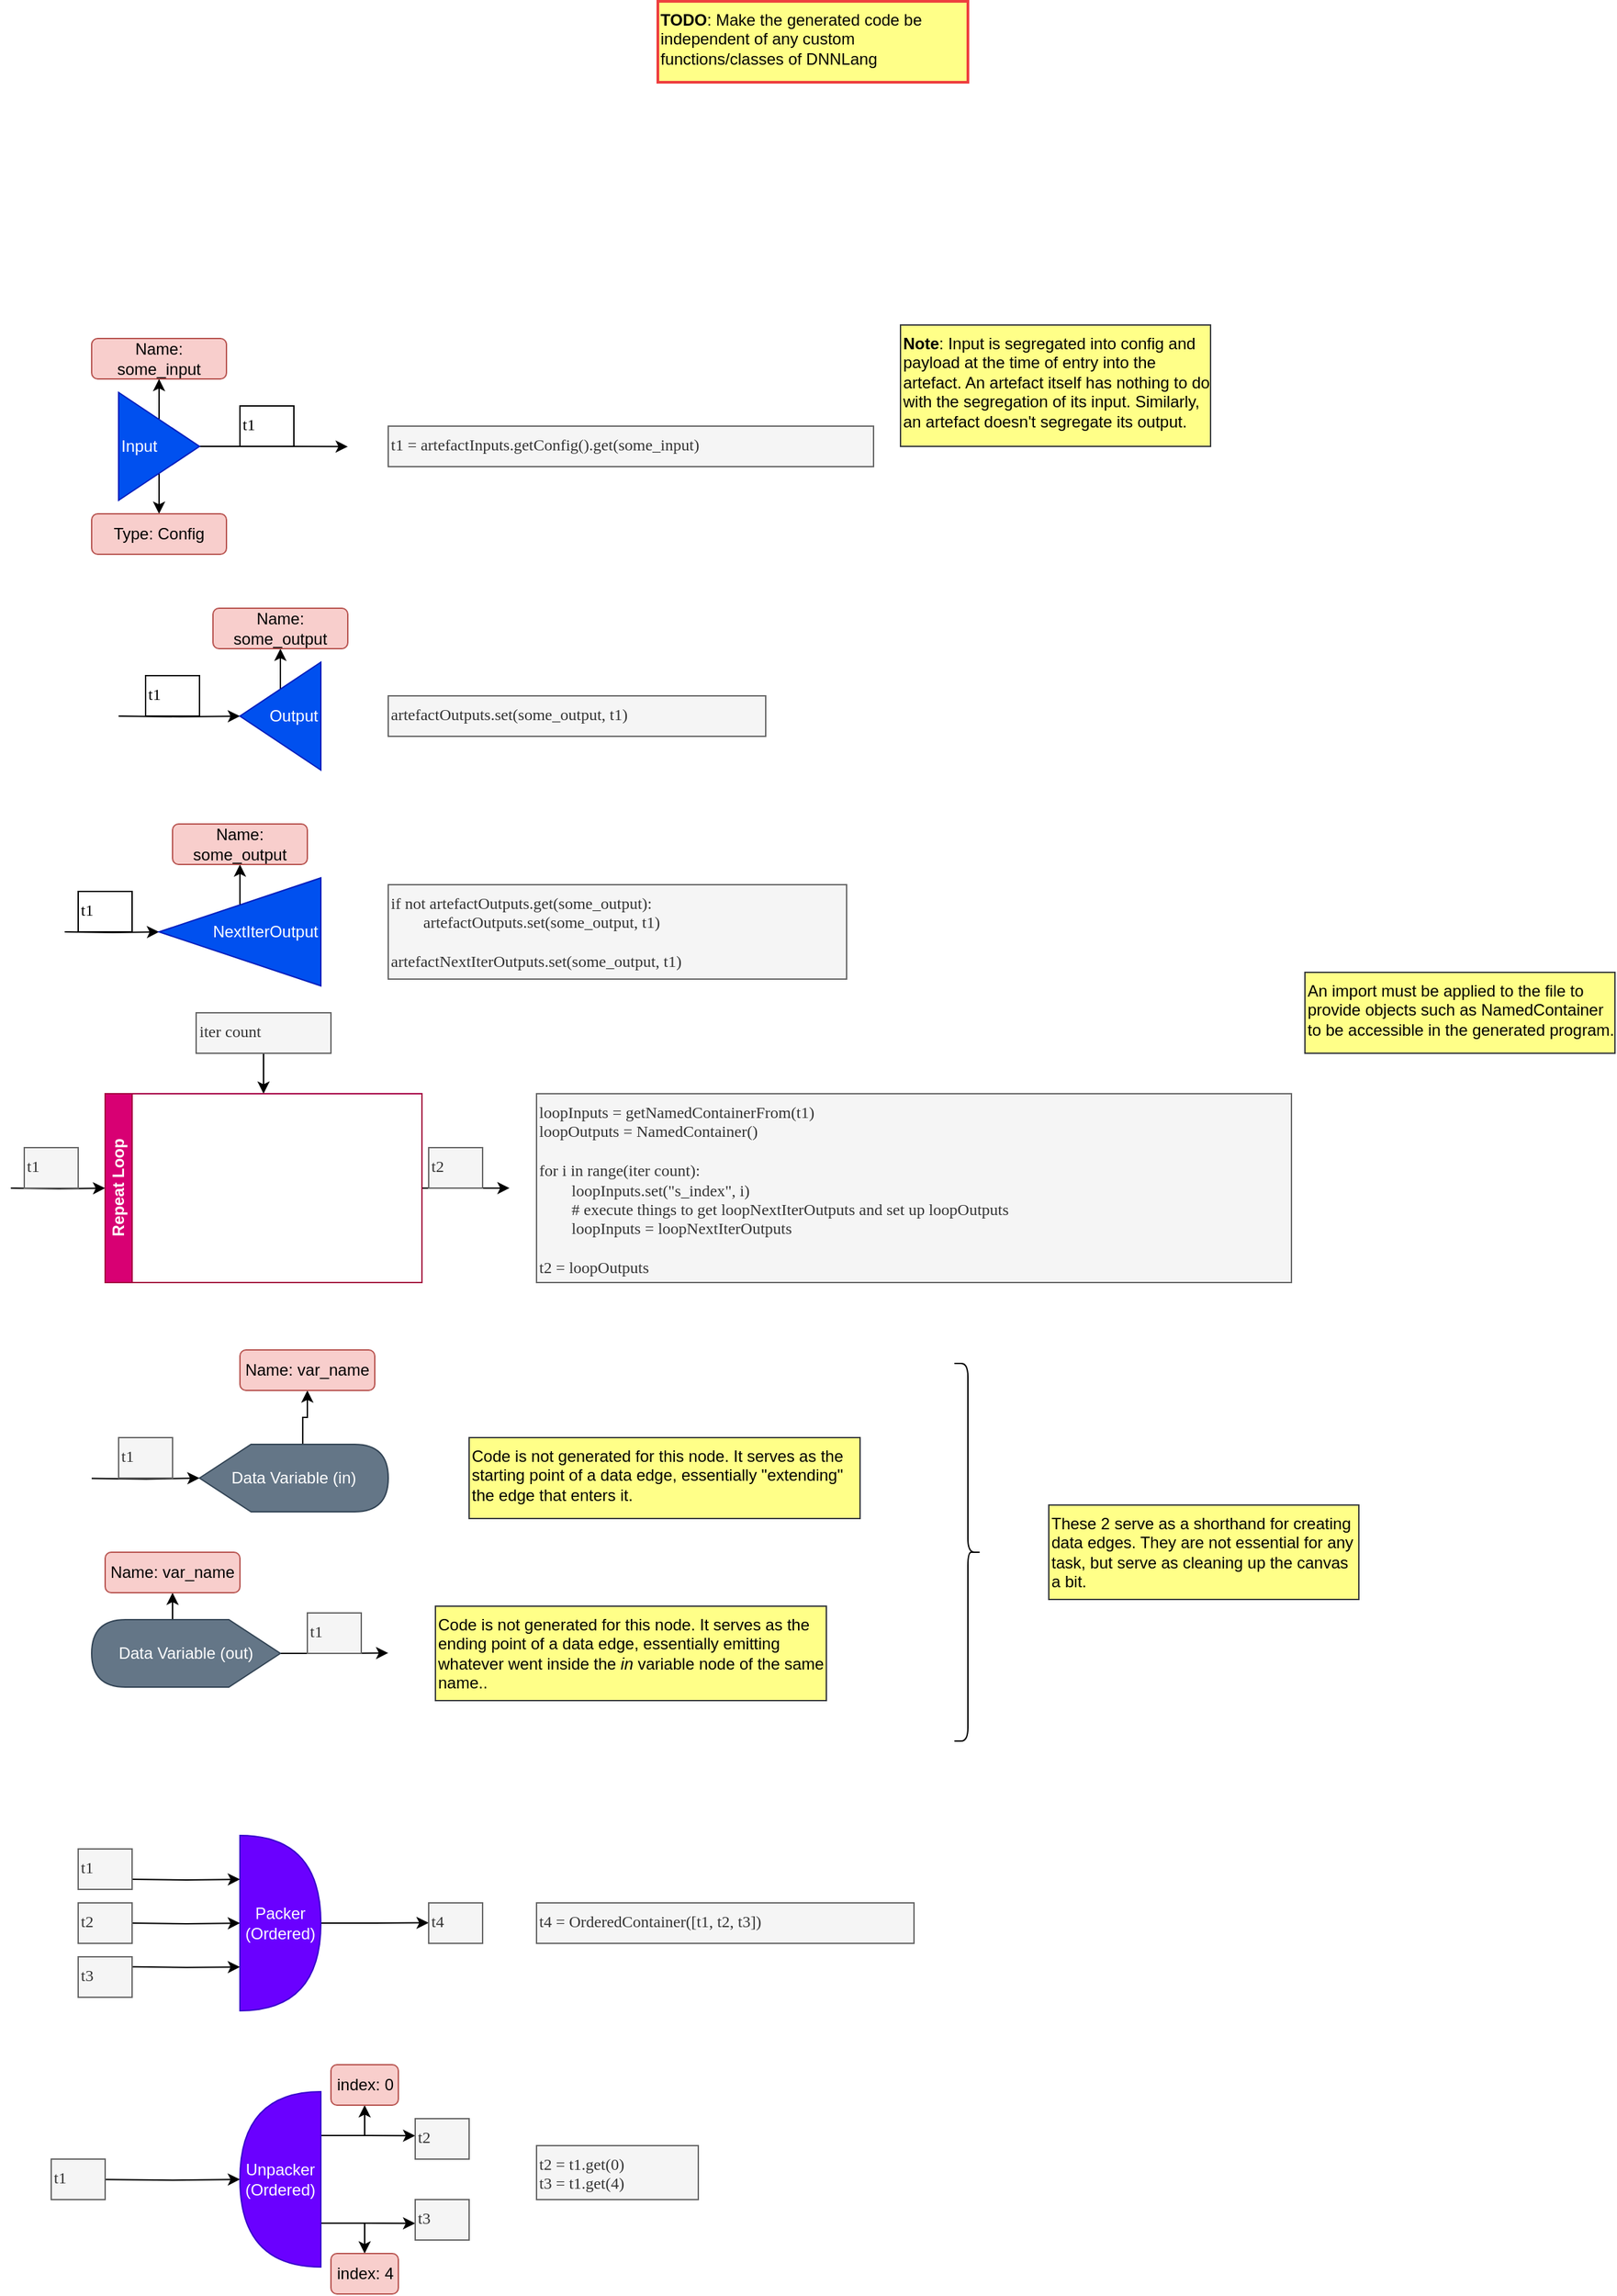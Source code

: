 <mxfile version="21.8.2" type="device">
  <diagram name="Page-1" id="nIpjQOiBv5imTvQujfP3">
    <mxGraphModel dx="656" dy="788" grid="1" gridSize="10" guides="1" tooltips="1" connect="1" arrows="1" fold="1" page="0" pageScale="1" pageWidth="850" pageHeight="1100" math="0" shadow="0">
      <root>
        <mxCell id="0" />
        <mxCell id="1" parent="0" />
        <mxCell id="iULWq3CGBZhYbpZMc_o--1" style="edgeStyle=orthogonalEdgeStyle;rounded=0;orthogonalLoop=1;jettySize=auto;html=1;exitX=1;exitY=0.5;exitDx=0;exitDy=0;" parent="1" source="eY1lrGhFP2gL3qBAUL6P-1" edge="1">
          <mxGeometry relative="1" as="geometry">
            <mxPoint x="370" y="240.19" as="targetPoint" />
          </mxGeometry>
        </mxCell>
        <mxCell id="iULWq3CGBZhYbpZMc_o--4" style="edgeStyle=orthogonalEdgeStyle;rounded=0;orthogonalLoop=1;jettySize=auto;html=1;exitX=0.5;exitY=0;exitDx=0;exitDy=0;" parent="1" source="eY1lrGhFP2gL3qBAUL6P-1" target="iULWq3CGBZhYbpZMc_o--3" edge="1">
          <mxGeometry relative="1" as="geometry" />
        </mxCell>
        <mxCell id="iULWq3CGBZhYbpZMc_o--6" style="edgeStyle=orthogonalEdgeStyle;rounded=0;orthogonalLoop=1;jettySize=auto;html=1;exitX=0.5;exitY=1;exitDx=0;exitDy=0;entryX=0.5;entryY=0;entryDx=0;entryDy=0;" parent="1" source="eY1lrGhFP2gL3qBAUL6P-1" target="iULWq3CGBZhYbpZMc_o--5" edge="1">
          <mxGeometry relative="1" as="geometry" />
        </mxCell>
        <mxCell id="eY1lrGhFP2gL3qBAUL6P-1" value="Input" style="triangle;whiteSpace=wrap;html=1;align=left;fillColor=#0050ef;fontColor=#ffffff;strokeColor=#001DBC;" parent="1" vertex="1">
          <mxGeometry x="200" y="200" width="60" height="80" as="geometry" />
        </mxCell>
        <mxCell id="iULWq3CGBZhYbpZMc_o--2" value="t1" style="text;html=1;strokeColor=default;fillColor=none;align=left;verticalAlign=top;whiteSpace=wrap;rounded=0;autosize=1;fontFamily=Lucida Console;" parent="1" vertex="1">
          <mxGeometry x="290" y="210" width="40" height="30" as="geometry" />
        </mxCell>
        <mxCell id="iULWq3CGBZhYbpZMc_o--3" value="Name: some_input" style="rounded=1;whiteSpace=wrap;html=1;fillColor=#f8cecc;strokeColor=#b85450;" parent="1" vertex="1">
          <mxGeometry x="180" y="160" width="100" height="30" as="geometry" />
        </mxCell>
        <mxCell id="iULWq3CGBZhYbpZMc_o--5" value="Type: Config" style="rounded=1;whiteSpace=wrap;html=1;fillColor=#f8cecc;strokeColor=#b85450;" parent="1" vertex="1">
          <mxGeometry x="180" y="290" width="100" height="30" as="geometry" />
        </mxCell>
        <mxCell id="iULWq3CGBZhYbpZMc_o--7" value="t1 = artefactInputs.getConfig().get(some_input)" style="text;html=1;align=left;verticalAlign=top;whiteSpace=wrap;rounded=0;autosize=1;fontFamily=Lucida Console;fillColor=#f5f5f5;fontColor=#333333;strokeColor=#666666;" parent="1" vertex="1">
          <mxGeometry x="400" y="225" width="360" height="30" as="geometry" />
        </mxCell>
        <mxCell id="iULWq3CGBZhYbpZMc_o--10" style="edgeStyle=orthogonalEdgeStyle;rounded=0;orthogonalLoop=1;jettySize=auto;html=1;exitX=0.5;exitY=1;exitDx=0;exitDy=0;entryX=0.5;entryY=1;entryDx=0;entryDy=0;" parent="1" source="iULWq3CGBZhYbpZMc_o--8" target="iULWq3CGBZhYbpZMc_o--9" edge="1">
          <mxGeometry relative="1" as="geometry" />
        </mxCell>
        <mxCell id="iULWq3CGBZhYbpZMc_o--12" style="edgeStyle=orthogonalEdgeStyle;rounded=0;orthogonalLoop=1;jettySize=auto;html=1;exitX=1;exitY=0.5;exitDx=0;exitDy=0;entryX=1;entryY=0.5;entryDx=0;entryDy=0;" parent="1" target="iULWq3CGBZhYbpZMc_o--8" edge="1">
          <mxGeometry relative="1" as="geometry">
            <mxPoint x="200.0" y="440.0" as="sourcePoint" />
          </mxGeometry>
        </mxCell>
        <mxCell id="iULWq3CGBZhYbpZMc_o--8" value="Output" style="triangle;whiteSpace=wrap;html=1;direction=west;align=right;fillColor=#0050ef;fontColor=#ffffff;strokeColor=#001DBC;" parent="1" vertex="1">
          <mxGeometry x="290" y="400" width="60" height="80" as="geometry" />
        </mxCell>
        <mxCell id="iULWq3CGBZhYbpZMc_o--9" value="Name: some_output" style="rounded=1;whiteSpace=wrap;html=1;fillColor=#f8cecc;strokeColor=#b85450;" parent="1" vertex="1">
          <mxGeometry x="270" y="360" width="100" height="30" as="geometry" />
        </mxCell>
        <mxCell id="iULWq3CGBZhYbpZMc_o--13" value="t1" style="text;html=1;strokeColor=default;fillColor=none;align=left;verticalAlign=top;whiteSpace=wrap;rounded=0;autosize=1;fontFamily=Lucida Console;" parent="1" vertex="1">
          <mxGeometry x="220" y="410" width="40" height="30" as="geometry" />
        </mxCell>
        <mxCell id="iULWq3CGBZhYbpZMc_o--15" value="&lt;b&gt;Note&lt;/b&gt;: Input is segregated into config and payload at the time of entry into the artefact. An artefact itself has nothing to do with the segregation of its input. Similarly, an artefact doesn&#39;t segregate its output." style="text;html=1;strokeColor=#36393d;fillColor=#ffff88;align=left;verticalAlign=top;whiteSpace=wrap;rounded=0;fixedWidth=1;autosize=1;" parent="1" vertex="1">
          <mxGeometry x="780" y="150" width="230" height="90" as="geometry" />
        </mxCell>
        <mxCell id="iULWq3CGBZhYbpZMc_o--19" value="artefactOutputs.set(some_output, t1)" style="text;html=1;align=left;verticalAlign=top;whiteSpace=wrap;rounded=0;autosize=1;fontFamily=Lucida Console;fillColor=#f5f5f5;fontColor=#333333;strokeColor=#666666;" parent="1" vertex="1">
          <mxGeometry x="400" y="425" width="280" height="30" as="geometry" />
        </mxCell>
        <mxCell id="iULWq3CGBZhYbpZMc_o--22" style="edgeStyle=orthogonalEdgeStyle;rounded=0;orthogonalLoop=1;jettySize=auto;html=1;exitX=0.5;exitY=1;exitDx=0;exitDy=0;entryX=0.5;entryY=1;entryDx=0;entryDy=0;" parent="1" source="iULWq3CGBZhYbpZMc_o--20" target="iULWq3CGBZhYbpZMc_o--21" edge="1">
          <mxGeometry relative="1" as="geometry" />
        </mxCell>
        <mxCell id="iULWq3CGBZhYbpZMc_o--23" style="edgeStyle=orthogonalEdgeStyle;rounded=0;orthogonalLoop=1;jettySize=auto;html=1;entryX=1;entryY=0.5;entryDx=0;entryDy=0;" parent="1" target="iULWq3CGBZhYbpZMc_o--20" edge="1">
          <mxGeometry relative="1" as="geometry">
            <mxPoint x="160" y="600" as="sourcePoint" />
          </mxGeometry>
        </mxCell>
        <mxCell id="iULWq3CGBZhYbpZMc_o--20" value="NextIterOutput" style="triangle;whiteSpace=wrap;html=1;direction=west;align=right;fillColor=#0050ef;fontColor=#ffffff;strokeColor=#001DBC;" parent="1" vertex="1">
          <mxGeometry x="230" y="560" width="120" height="80" as="geometry" />
        </mxCell>
        <mxCell id="iULWq3CGBZhYbpZMc_o--21" value="Name: some_output" style="rounded=1;whiteSpace=wrap;html=1;fillColor=#f8cecc;strokeColor=#b85450;" parent="1" vertex="1">
          <mxGeometry x="240" y="520" width="100" height="30" as="geometry" />
        </mxCell>
        <mxCell id="iULWq3CGBZhYbpZMc_o--24" value="t1" style="text;html=1;strokeColor=default;fillColor=none;align=left;verticalAlign=top;whiteSpace=wrap;rounded=0;autosize=1;fontFamily=Lucida Console;" parent="1" vertex="1">
          <mxGeometry x="170" y="570" width="40" height="30" as="geometry" />
        </mxCell>
        <mxCell id="iULWq3CGBZhYbpZMc_o--25" value="if not artefactOutputs.get(some_output):&lt;br&gt;&lt;span style=&quot;white-space: pre;&quot;&gt;&#x9;&lt;/span&gt;artefactOutputs.set(some_output, t1)&lt;br&gt;&lt;br&gt;artefactNextIterOutputs.set(some_output, t1)" style="text;html=1;align=left;verticalAlign=top;whiteSpace=wrap;rounded=0;autosize=1;fontFamily=Lucida Console;fillColor=#f5f5f5;fontColor=#333333;strokeColor=#666666;" parent="1" vertex="1">
          <mxGeometry x="400" y="565" width="340" height="70" as="geometry" />
        </mxCell>
        <mxCell id="iULWq3CGBZhYbpZMc_o--27" style="edgeStyle=orthogonalEdgeStyle;rounded=0;orthogonalLoop=1;jettySize=auto;html=1;entryX=0;entryY=0.5;entryDx=0;entryDy=0;" parent="1" target="iULWq3CGBZhYbpZMc_o--26" edge="1">
          <mxGeometry relative="1" as="geometry">
            <mxPoint x="120" y="790" as="sourcePoint" />
          </mxGeometry>
        </mxCell>
        <mxCell id="iULWq3CGBZhYbpZMc_o--30" style="edgeStyle=orthogonalEdgeStyle;rounded=0;orthogonalLoop=1;jettySize=auto;html=1;entryX=0.5;entryY=0;entryDx=0;entryDy=0;" parent="1" source="iULWq3CGBZhYbpZMc_o--31" target="iULWq3CGBZhYbpZMc_o--26" edge="1">
          <mxGeometry relative="1" as="geometry">
            <mxPoint x="307.676" y="690" as="sourcePoint" />
          </mxGeometry>
        </mxCell>
        <mxCell id="iULWq3CGBZhYbpZMc_o--32" style="edgeStyle=orthogonalEdgeStyle;rounded=0;orthogonalLoop=1;jettySize=auto;html=1;exitX=1;exitY=0.5;exitDx=0;exitDy=0;" parent="1" source="iULWq3CGBZhYbpZMc_o--26" edge="1">
          <mxGeometry relative="1" as="geometry">
            <mxPoint x="490" y="789.946" as="targetPoint" />
          </mxGeometry>
        </mxCell>
        <mxCell id="iULWq3CGBZhYbpZMc_o--26" value="Repeat Loop" style="swimlane;html=1;startSize=20;horizontal=0;childLayout=flowLayout;flowOrientation=west;resizable=1;interRankCellSpacing=50;containerType=tree;fontSize=12;container=1;autosize=0;fillColor=#d80073;fontColor=#ffffff;strokeColor=#A50040;" parent="1" vertex="1">
          <mxGeometry x="190" y="720" width="235" height="140" as="geometry" />
        </mxCell>
        <mxCell id="iULWq3CGBZhYbpZMc_o--29" value="t1" style="text;html=1;align=left;verticalAlign=top;whiteSpace=wrap;rounded=0;autosize=1;fontFamily=Lucida Console;fillColor=#f5f5f5;fontColor=#333333;strokeColor=#666666;" parent="1" vertex="1">
          <mxGeometry x="130" y="760" width="40" height="30" as="geometry" />
        </mxCell>
        <mxCell id="iULWq3CGBZhYbpZMc_o--31" value="iter count" style="text;html=1;align=left;verticalAlign=top;whiteSpace=wrap;rounded=0;autosize=1;fontFamily=Lucida Console;fillColor=#f5f5f5;fontColor=#333333;strokeColor=#666666;" parent="1" vertex="1">
          <mxGeometry x="257.5" y="660" width="100" height="30" as="geometry" />
        </mxCell>
        <mxCell id="iULWq3CGBZhYbpZMc_o--33" value="t2" style="text;html=1;align=left;verticalAlign=top;whiteSpace=wrap;rounded=0;autosize=1;fontFamily=Lucida Console;fillColor=#f5f5f5;fontColor=#333333;strokeColor=#666666;" parent="1" vertex="1">
          <mxGeometry x="430" y="760" width="40" height="30" as="geometry" />
        </mxCell>
        <mxCell id="KYDXhJNtzKRblSfzjD3v-1" value="loopInputs = getNamedContainerFrom(t1)&lt;br&gt;loopOutputs = NamedContainer()&lt;br&gt;&lt;br&gt;for i in range(iter count):&lt;br&gt;&lt;span style=&quot;white-space: pre;&quot;&gt;&#x9;&lt;/span&gt;loopInputs.set(&quot;s_index&quot;, i)&lt;br&gt;&lt;span style=&quot;white-space: pre;&quot;&gt;&#x9;&lt;/span&gt;# execute things to get loopNextIterOutputs and set up loopOutputs&lt;br&gt;&lt;span style=&quot;white-space: pre;&quot;&gt;&#x9;&lt;/span&gt;loopInputs = loopNextIterOutputs&lt;br&gt;&lt;br&gt;t2 = loopOutputs" style="text;html=1;align=left;verticalAlign=top;whiteSpace=wrap;rounded=0;autosize=1;fontFamily=Lucida Console;fillColor=#f5f5f5;fontColor=#333333;strokeColor=#666666;" vertex="1" parent="1">
          <mxGeometry x="510" y="720" width="560" height="140" as="geometry" />
        </mxCell>
        <mxCell id="KYDXhJNtzKRblSfzjD3v-3" value="An import must be applied to the file to provide objects such as NamedContainer to be accessible in the generated program." style="text;html=1;strokeColor=#36393d;fillColor=#ffff88;align=left;verticalAlign=top;whiteSpace=wrap;rounded=0;fixedWidth=1;autosize=1;" vertex="1" parent="1">
          <mxGeometry x="1080" y="630" width="230" height="60" as="geometry" />
        </mxCell>
        <mxCell id="KYDXhJNtzKRblSfzjD3v-5" style="edgeStyle=orthogonalEdgeStyle;rounded=0;orthogonalLoop=1;jettySize=auto;html=1;exitX=0;exitY=0.5;exitDx=0;exitDy=0;exitPerimeter=0;entryX=0;entryY=0.5;entryDx=0;entryDy=0;entryPerimeter=0;" edge="1" parent="1" target="KYDXhJNtzKRblSfzjD3v-4">
          <mxGeometry relative="1" as="geometry">
            <mxPoint x="180" y="1005.19" as="sourcePoint" />
          </mxGeometry>
        </mxCell>
        <mxCell id="KYDXhJNtzKRblSfzjD3v-7" style="edgeStyle=orthogonalEdgeStyle;rounded=0;orthogonalLoop=1;jettySize=auto;html=1;exitX=0;exitY=0;exitDx=76.591;exitDy=0;exitPerimeter=0;" edge="1" parent="1" source="KYDXhJNtzKRblSfzjD3v-4" target="KYDXhJNtzKRblSfzjD3v-6">
          <mxGeometry relative="1" as="geometry" />
        </mxCell>
        <mxCell id="KYDXhJNtzKRblSfzjD3v-4" value="Data Variable (in)" style="shape=display;whiteSpace=wrap;html=1;fillColor=#647687;strokeColor=#314354;fontColor=#ffffff;size=0.273;" vertex="1" parent="1">
          <mxGeometry x="260" y="980" width="140" height="50" as="geometry" />
        </mxCell>
        <mxCell id="KYDXhJNtzKRblSfzjD3v-6" value="Name: var_name" style="rounded=1;whiteSpace=wrap;html=1;fillColor=#f8cecc;strokeColor=#b85450;" vertex="1" parent="1">
          <mxGeometry x="290" y="910" width="100" height="30" as="geometry" />
        </mxCell>
        <mxCell id="KYDXhJNtzKRblSfzjD3v-12" value="Code is not generated for this node. It serves as the starting point of a data edge, essentially &quot;extending&quot; the edge that enters it." style="text;html=1;strokeColor=#36393d;fillColor=#ffff88;align=left;verticalAlign=top;whiteSpace=wrap;rounded=0;fixedWidth=1;autosize=1;" vertex="1" parent="1">
          <mxGeometry x="460" y="975" width="290" height="60" as="geometry" />
        </mxCell>
        <mxCell id="KYDXhJNtzKRblSfzjD3v-14" style="edgeStyle=orthogonalEdgeStyle;rounded=0;orthogonalLoop=1;jettySize=auto;html=1;exitX=0;exitY=0.5;exitDx=0;exitDy=0;exitPerimeter=0;" edge="1" parent="1" source="KYDXhJNtzKRblSfzjD3v-13">
          <mxGeometry relative="1" as="geometry">
            <mxPoint x="400" y="1134.714" as="targetPoint" />
          </mxGeometry>
        </mxCell>
        <mxCell id="KYDXhJNtzKRblSfzjD3v-16" style="edgeStyle=orthogonalEdgeStyle;rounded=0;orthogonalLoop=1;jettySize=auto;html=1;exitX=0;exitY=0;exitDx=76.591;exitDy=50;exitPerimeter=0;entryX=0.5;entryY=1;entryDx=0;entryDy=0;" edge="1" parent="1" source="KYDXhJNtzKRblSfzjD3v-13" target="KYDXhJNtzKRblSfzjD3v-15">
          <mxGeometry relative="1" as="geometry" />
        </mxCell>
        <mxCell id="KYDXhJNtzKRblSfzjD3v-13" value="Data Variable (out)" style="shape=display;whiteSpace=wrap;html=1;fillColor=#647687;strokeColor=#314354;fontColor=#ffffff;size=0.273;direction=west;" vertex="1" parent="1">
          <mxGeometry x="180" y="1110" width="140" height="50" as="geometry" />
        </mxCell>
        <mxCell id="KYDXhJNtzKRblSfzjD3v-15" value="Name: var_name" style="rounded=1;whiteSpace=wrap;html=1;fillColor=#f8cecc;strokeColor=#b85450;" vertex="1" parent="1">
          <mxGeometry x="190" y="1060" width="100" height="30" as="geometry" />
        </mxCell>
        <mxCell id="KYDXhJNtzKRblSfzjD3v-17" value="t1" style="text;html=1;align=left;verticalAlign=top;whiteSpace=wrap;rounded=0;autosize=1;fontFamily=Lucida Console;fillColor=#f5f5f5;fontColor=#333333;strokeColor=#666666;" vertex="1" parent="1">
          <mxGeometry x="200" y="975" width="40" height="30" as="geometry" />
        </mxCell>
        <mxCell id="KYDXhJNtzKRblSfzjD3v-18" value="t1" style="text;html=1;align=left;verticalAlign=top;whiteSpace=wrap;rounded=0;autosize=1;fontFamily=Lucida Console;fillColor=#f5f5f5;fontColor=#333333;strokeColor=#666666;" vertex="1" parent="1">
          <mxGeometry x="340" y="1105" width="40" height="30" as="geometry" />
        </mxCell>
        <mxCell id="KYDXhJNtzKRblSfzjD3v-19" value="Code is not generated for this node. It serves as the ending point of a data edge, essentially emitting whatever went inside the &lt;i&gt;in&lt;/i&gt;&amp;nbsp;variable node of the same name.." style="text;html=1;strokeColor=#36393d;fillColor=#ffff88;align=left;verticalAlign=top;whiteSpace=wrap;rounded=0;fixedWidth=1;autosize=1;" vertex="1" parent="1">
          <mxGeometry x="435" y="1100" width="290" height="70" as="geometry" />
        </mxCell>
        <mxCell id="KYDXhJNtzKRblSfzjD3v-20" value="" style="shape=curlyBracket;whiteSpace=wrap;html=1;rounded=1;flipH=1;labelPosition=right;verticalLabelPosition=middle;align=left;verticalAlign=middle;" vertex="1" parent="1">
          <mxGeometry x="820" y="920" width="20" height="280" as="geometry" />
        </mxCell>
        <mxCell id="KYDXhJNtzKRblSfzjD3v-21" value="These 2 serve as a shorthand for creating data edges. They are not essential for any task, but serve as cleaning up the canvas a bit." style="text;html=1;strokeColor=#36393d;fillColor=#ffff88;align=left;verticalAlign=top;whiteSpace=wrap;rounded=0;fixedWidth=1;autosize=1;" vertex="1" parent="1">
          <mxGeometry x="890" y="1025" width="230" height="70" as="geometry" />
        </mxCell>
        <mxCell id="KYDXhJNtzKRblSfzjD3v-24" style="edgeStyle=orthogonalEdgeStyle;rounded=0;orthogonalLoop=1;jettySize=auto;html=1;exitX=0;exitY=0.25;exitDx=0;exitDy=0;exitPerimeter=0;entryX=0;entryY=0.25;entryDx=0;entryDy=0;entryPerimeter=0;" edge="1" parent="1" target="KYDXhJNtzKRblSfzjD3v-22">
          <mxGeometry relative="1" as="geometry">
            <mxPoint x="210" y="1302.541" as="sourcePoint" />
          </mxGeometry>
        </mxCell>
        <mxCell id="KYDXhJNtzKRblSfzjD3v-25" style="edgeStyle=orthogonalEdgeStyle;rounded=0;orthogonalLoop=1;jettySize=auto;html=1;exitX=0;exitY=0.5;exitDx=0;exitDy=0;exitPerimeter=0;entryX=0;entryY=0.5;entryDx=0;entryDy=0;entryPerimeter=0;" edge="1" parent="1" target="KYDXhJNtzKRblSfzjD3v-22">
          <mxGeometry relative="1" as="geometry">
            <mxPoint x="210" y="1334.973" as="sourcePoint" />
          </mxGeometry>
        </mxCell>
        <mxCell id="KYDXhJNtzKRblSfzjD3v-26" style="edgeStyle=orthogonalEdgeStyle;rounded=0;orthogonalLoop=1;jettySize=auto;html=1;exitX=0;exitY=0.75;exitDx=0;exitDy=0;exitPerimeter=0;entryX=0;entryY=0.75;entryDx=0;entryDy=0;entryPerimeter=0;" edge="1" parent="1" target="KYDXhJNtzKRblSfzjD3v-22">
          <mxGeometry relative="1" as="geometry">
            <mxPoint x="210" y="1367.405" as="sourcePoint" />
          </mxGeometry>
        </mxCell>
        <mxCell id="KYDXhJNtzKRblSfzjD3v-30" style="edgeStyle=orthogonalEdgeStyle;rounded=0;orthogonalLoop=1;jettySize=auto;html=1;exitX=1;exitY=0.5;exitDx=0;exitDy=0;exitPerimeter=0;" edge="1" parent="1" source="KYDXhJNtzKRblSfzjD3v-22">
          <mxGeometry relative="1" as="geometry">
            <mxPoint x="430" y="1334.759" as="targetPoint" />
          </mxGeometry>
        </mxCell>
        <mxCell id="KYDXhJNtzKRblSfzjD3v-22" value="Packer&lt;br&gt;(Ordered)" style="shape=or;whiteSpace=wrap;html=1;fillColor=#6a00ff;fontColor=#ffffff;strokeColor=#3700CC;" vertex="1" parent="1">
          <mxGeometry x="290" y="1270" width="60" height="130" as="geometry" />
        </mxCell>
        <mxCell id="KYDXhJNtzKRblSfzjD3v-27" value="t1" style="text;html=1;align=left;verticalAlign=top;whiteSpace=wrap;rounded=0;autosize=1;fontFamily=Lucida Console;fillColor=#f5f5f5;fontColor=#333333;strokeColor=#666666;" vertex="1" parent="1">
          <mxGeometry x="170" y="1280" width="40" height="30" as="geometry" />
        </mxCell>
        <mxCell id="KYDXhJNtzKRblSfzjD3v-28" value="t2" style="text;html=1;align=left;verticalAlign=top;whiteSpace=wrap;rounded=0;autosize=1;fontFamily=Lucida Console;fillColor=#f5f5f5;fontColor=#333333;strokeColor=#666666;" vertex="1" parent="1">
          <mxGeometry x="170" y="1320" width="40" height="30" as="geometry" />
        </mxCell>
        <mxCell id="KYDXhJNtzKRblSfzjD3v-29" value="t3" style="text;html=1;align=left;verticalAlign=top;whiteSpace=wrap;rounded=0;autosize=1;fontFamily=Lucida Console;fillColor=#f5f5f5;fontColor=#333333;strokeColor=#666666;" vertex="1" parent="1">
          <mxGeometry x="170" y="1360" width="40" height="30" as="geometry" />
        </mxCell>
        <mxCell id="KYDXhJNtzKRblSfzjD3v-31" value="t4" style="text;html=1;align=left;verticalAlign=top;whiteSpace=wrap;rounded=0;autosize=1;fontFamily=Lucida Console;fillColor=#f5f5f5;fontColor=#333333;strokeColor=#666666;" vertex="1" parent="1">
          <mxGeometry x="430" y="1320" width="40" height="30" as="geometry" />
        </mxCell>
        <mxCell id="KYDXhJNtzKRblSfzjD3v-32" value="t4 = OrderedContainer([t1, t2, t3])" style="text;html=1;align=left;verticalAlign=top;whiteSpace=wrap;rounded=0;autosize=1;fontFamily=Lucida Console;fillColor=#f5f5f5;fontColor=#333333;strokeColor=#666666;" vertex="1" parent="1">
          <mxGeometry x="510" y="1320" width="280" height="30" as="geometry" />
        </mxCell>
        <mxCell id="KYDXhJNtzKRblSfzjD3v-33" value="&lt;b&gt;TODO&lt;/b&gt;: Make the generated code be independent of any custom functions/classes of DNNLang" style="text;html=1;strokeColor=#ee3f3f;fillColor=#ffff88;align=left;verticalAlign=top;whiteSpace=wrap;rounded=0;fixedWidth=1;autosize=1;strokeWidth=2;" vertex="1" parent="1">
          <mxGeometry x="600" y="-90" width="230" height="60" as="geometry" />
        </mxCell>
        <mxCell id="KYDXhJNtzKRblSfzjD3v-35" style="edgeStyle=orthogonalEdgeStyle;rounded=0;orthogonalLoop=1;jettySize=auto;html=1;exitX=1;exitY=0.5;exitDx=0;exitDy=0;exitPerimeter=0;entryX=1;entryY=0.5;entryDx=0;entryDy=0;entryPerimeter=0;" edge="1" parent="1" target="KYDXhJNtzKRblSfzjD3v-34">
          <mxGeometry relative="1" as="geometry">
            <mxPoint x="190" y="1525.125" as="sourcePoint" />
          </mxGeometry>
        </mxCell>
        <mxCell id="KYDXhJNtzKRblSfzjD3v-36" style="edgeStyle=orthogonalEdgeStyle;rounded=0;orthogonalLoop=1;jettySize=auto;html=1;exitX=0;exitY=0.75;exitDx=0;exitDy=0;exitPerimeter=0;" edge="1" parent="1" source="KYDXhJNtzKRblSfzjD3v-34">
          <mxGeometry relative="1" as="geometry">
            <mxPoint x="420" y="1492.625" as="targetPoint" />
          </mxGeometry>
        </mxCell>
        <mxCell id="KYDXhJNtzKRblSfzjD3v-37" style="edgeStyle=orthogonalEdgeStyle;rounded=0;orthogonalLoop=1;jettySize=auto;html=1;exitX=0;exitY=0.25;exitDx=0;exitDy=0;exitPerimeter=0;" edge="1" parent="1" source="KYDXhJNtzKRblSfzjD3v-34">
          <mxGeometry relative="1" as="geometry">
            <mxPoint x="420" y="1557.625" as="targetPoint" />
          </mxGeometry>
        </mxCell>
        <mxCell id="KYDXhJNtzKRblSfzjD3v-42" style="edgeStyle=orthogonalEdgeStyle;rounded=0;orthogonalLoop=1;jettySize=auto;html=1;exitX=0;exitY=0.75;exitDx=0;exitDy=0;exitPerimeter=0;entryX=0.5;entryY=1;entryDx=0;entryDy=0;" edge="1" parent="1" source="KYDXhJNtzKRblSfzjD3v-34" target="KYDXhJNtzKRblSfzjD3v-41">
          <mxGeometry relative="1" as="geometry" />
        </mxCell>
        <mxCell id="KYDXhJNtzKRblSfzjD3v-44" style="edgeStyle=orthogonalEdgeStyle;rounded=0;orthogonalLoop=1;jettySize=auto;html=1;exitX=0;exitY=0.25;exitDx=0;exitDy=0;exitPerimeter=0;entryX=0.5;entryY=0;entryDx=0;entryDy=0;" edge="1" parent="1" source="KYDXhJNtzKRblSfzjD3v-34" target="KYDXhJNtzKRblSfzjD3v-43">
          <mxGeometry relative="1" as="geometry" />
        </mxCell>
        <mxCell id="KYDXhJNtzKRblSfzjD3v-34" value="Unpacker&lt;br&gt;(Ordered)" style="shape=or;whiteSpace=wrap;html=1;fillColor=#6a00ff;fontColor=#ffffff;strokeColor=#3700CC;direction=west;" vertex="1" parent="1">
          <mxGeometry x="290" y="1460" width="60" height="130" as="geometry" />
        </mxCell>
        <mxCell id="KYDXhJNtzKRblSfzjD3v-38" value="t1" style="text;html=1;align=left;verticalAlign=top;whiteSpace=wrap;rounded=0;autosize=1;fontFamily=Lucida Console;fillColor=#f5f5f5;fontColor=#333333;strokeColor=#666666;" vertex="1" parent="1">
          <mxGeometry x="150" y="1510" width="40" height="30" as="geometry" />
        </mxCell>
        <mxCell id="KYDXhJNtzKRblSfzjD3v-39" value="t2" style="text;html=1;align=left;verticalAlign=top;whiteSpace=wrap;rounded=0;autosize=1;fontFamily=Lucida Console;fillColor=#f5f5f5;fontColor=#333333;strokeColor=#666666;" vertex="1" parent="1">
          <mxGeometry x="420" y="1480" width="40" height="30" as="geometry" />
        </mxCell>
        <mxCell id="KYDXhJNtzKRblSfzjD3v-40" value="t3" style="text;html=1;align=left;verticalAlign=top;whiteSpace=wrap;rounded=0;autosize=1;fontFamily=Lucida Console;fillColor=#f5f5f5;fontColor=#333333;strokeColor=#666666;" vertex="1" parent="1">
          <mxGeometry x="420" y="1540" width="40" height="30" as="geometry" />
        </mxCell>
        <mxCell id="KYDXhJNtzKRblSfzjD3v-41" value="index: 0" style="rounded=1;whiteSpace=wrap;html=1;fillColor=#f8cecc;strokeColor=#b85450;" vertex="1" parent="1">
          <mxGeometry x="357.5" y="1440" width="50" height="30" as="geometry" />
        </mxCell>
        <mxCell id="KYDXhJNtzKRblSfzjD3v-43" value="index: 4" style="rounded=1;whiteSpace=wrap;html=1;fillColor=#f8cecc;strokeColor=#b85450;" vertex="1" parent="1">
          <mxGeometry x="357.5" y="1580" width="50" height="30" as="geometry" />
        </mxCell>
        <mxCell id="KYDXhJNtzKRblSfzjD3v-45" value="t2 = t1.get(0)&lt;br&gt;t3 = t1.get(4)" style="text;html=1;align=left;verticalAlign=top;whiteSpace=wrap;rounded=0;autosize=1;fontFamily=Lucida Console;fillColor=#f5f5f5;fontColor=#333333;strokeColor=#666666;" vertex="1" parent="1">
          <mxGeometry x="510" y="1500" width="120" height="40" as="geometry" />
        </mxCell>
      </root>
    </mxGraphModel>
  </diagram>
</mxfile>
